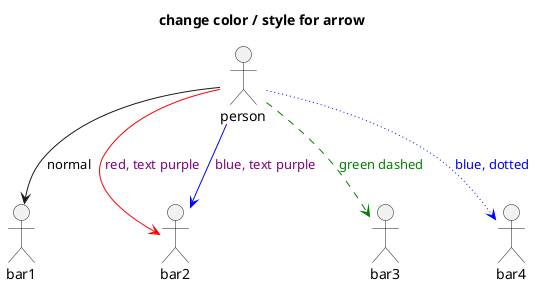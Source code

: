 @startuml
title change color / style for arrow

actor person
actor bar1
actor bar2
actor bar3
actor bar4

(person) --> (bar1) : normal
(person) --> (bar2) #line:red;text:purple : red, text purple
(person) --> (bar2) #blue;text:purple : blue, text purple
(person) --> (bar3) #line:green;line.dashed;text:green : green dashed
(person) --> (bar4) #line:blue;line.dotted;text:blue : blue, dotted

@enduml